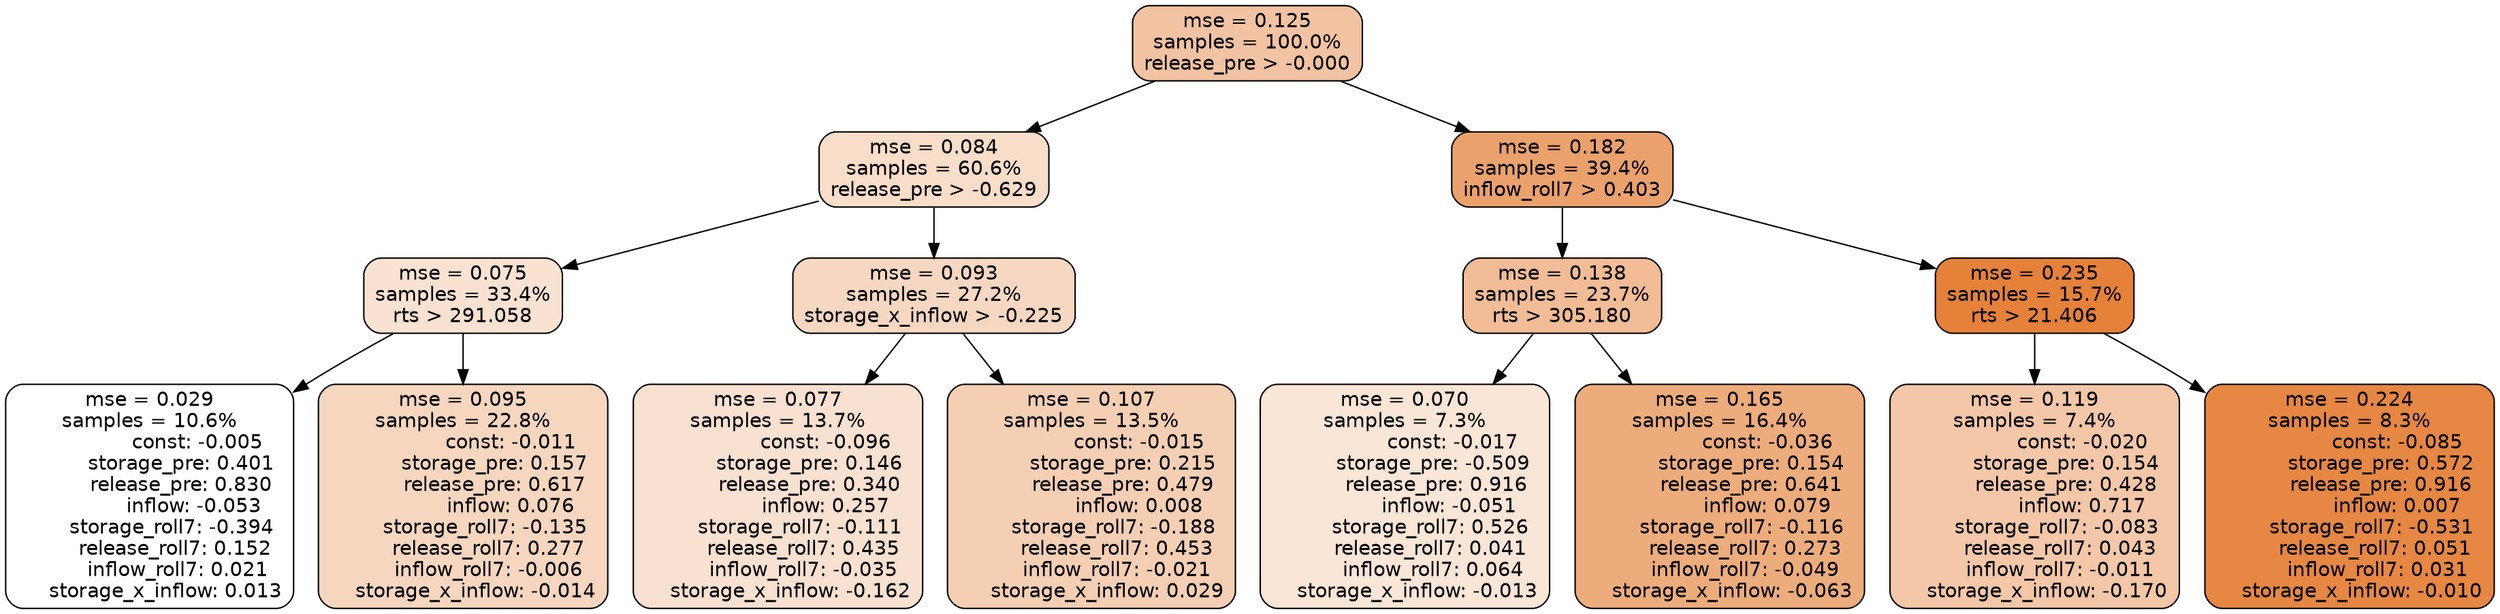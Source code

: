digraph tree {
node [shape=rectangle, style="filled, rounded", color="black", fontname=helvetica] ;
edge [fontname=helvetica] ;
	"0" [label="mse = 0.125
samples = 100.0%
release_pre > -0.000", fillcolor="#f2c3a2"]
	"1" [label="mse = 0.084
samples = 60.6%
release_pre > -0.629", fillcolor="#f8ddc9"]
	"8" [label="mse = 0.182
samples = 39.4%
inflow_roll7 > 0.403", fillcolor="#eba16c"]
	"5" [label="mse = 0.075
samples = 33.4%
rts > 291.058", fillcolor="#f9e2d2"]
	"2" [label="mse = 0.093
samples = 27.2%
storage_x_inflow > -0.225", fillcolor="#f6d7c1"]
	"9" [label="mse = 0.138
samples = 23.7%
rts > 305.180", fillcolor="#f1bc96"]
	"12" [label="mse = 0.235
samples = 15.7%
rts > 21.406", fillcolor="#e58139"]
	"7" [label="mse = 0.029
samples = 10.6%
               const: -0.005
          storage_pre: 0.401
          release_pre: 0.830
              inflow: -0.053
       storage_roll7: -0.394
        release_roll7: 0.152
         inflow_roll7: 0.021
     storage_x_inflow: 0.013", fillcolor="#ffffff"]
	"6" [label="mse = 0.095
samples = 22.8%
               const: -0.011
          storage_pre: 0.157
          release_pre: 0.617
               inflow: 0.076
       storage_roll7: -0.135
        release_roll7: 0.277
        inflow_roll7: -0.006
    storage_x_inflow: -0.014", fillcolor="#f6d6bf"]
	"3" [label="mse = 0.077
samples = 13.7%
               const: -0.096
          storage_pre: 0.146
          release_pre: 0.340
               inflow: 0.257
       storage_roll7: -0.111
        release_roll7: 0.435
        inflow_roll7: -0.035
    storage_x_inflow: -0.162", fillcolor="#f8e1d0"]
	"4" [label="mse = 0.107
samples = 13.5%
               const: -0.015
          storage_pre: 0.215
          release_pre: 0.479
               inflow: 0.008
       storage_roll7: -0.188
        release_roll7: 0.453
        inflow_roll7: -0.021
     storage_x_inflow: 0.029", fillcolor="#f5cfb4"]
	"11" [label="mse = 0.070
samples = 7.3%
               const: -0.017
         storage_pre: -0.509
          release_pre: 0.916
              inflow: -0.051
        storage_roll7: 0.526
        release_roll7: 0.041
         inflow_roll7: 0.064
    storage_x_inflow: -0.013", fillcolor="#f9e6d7"]
	"10" [label="mse = 0.165
samples = 16.4%
               const: -0.036
          storage_pre: 0.154
          release_pre: 0.641
               inflow: 0.079
       storage_roll7: -0.116
        release_roll7: 0.273
        inflow_roll7: -0.049
    storage_x_inflow: -0.063", fillcolor="#edac7c"]
	"13" [label="mse = 0.119
samples = 7.4%
               const: -0.020
          storage_pre: 0.154
          release_pre: 0.428
               inflow: 0.717
       storage_roll7: -0.083
        release_roll7: 0.043
        inflow_roll7: -0.011
    storage_x_inflow: -0.170", fillcolor="#f3c7a8"]
	"14" [label="mse = 0.224
samples = 8.3%
               const: -0.085
          storage_pre: 0.572
          release_pre: 0.916
               inflow: 0.007
       storage_roll7: -0.531
        release_roll7: 0.051
         inflow_roll7: 0.031
    storage_x_inflow: -0.010", fillcolor="#e68743"]

	"0" -> "1"
	"0" -> "8"
	"1" -> "2"
	"1" -> "5"
	"8" -> "9"
	"8" -> "12"
	"5" -> "6"
	"5" -> "7"
	"2" -> "3"
	"2" -> "4"
	"9" -> "10"
	"9" -> "11"
	"12" -> "13"
	"12" -> "14"
}